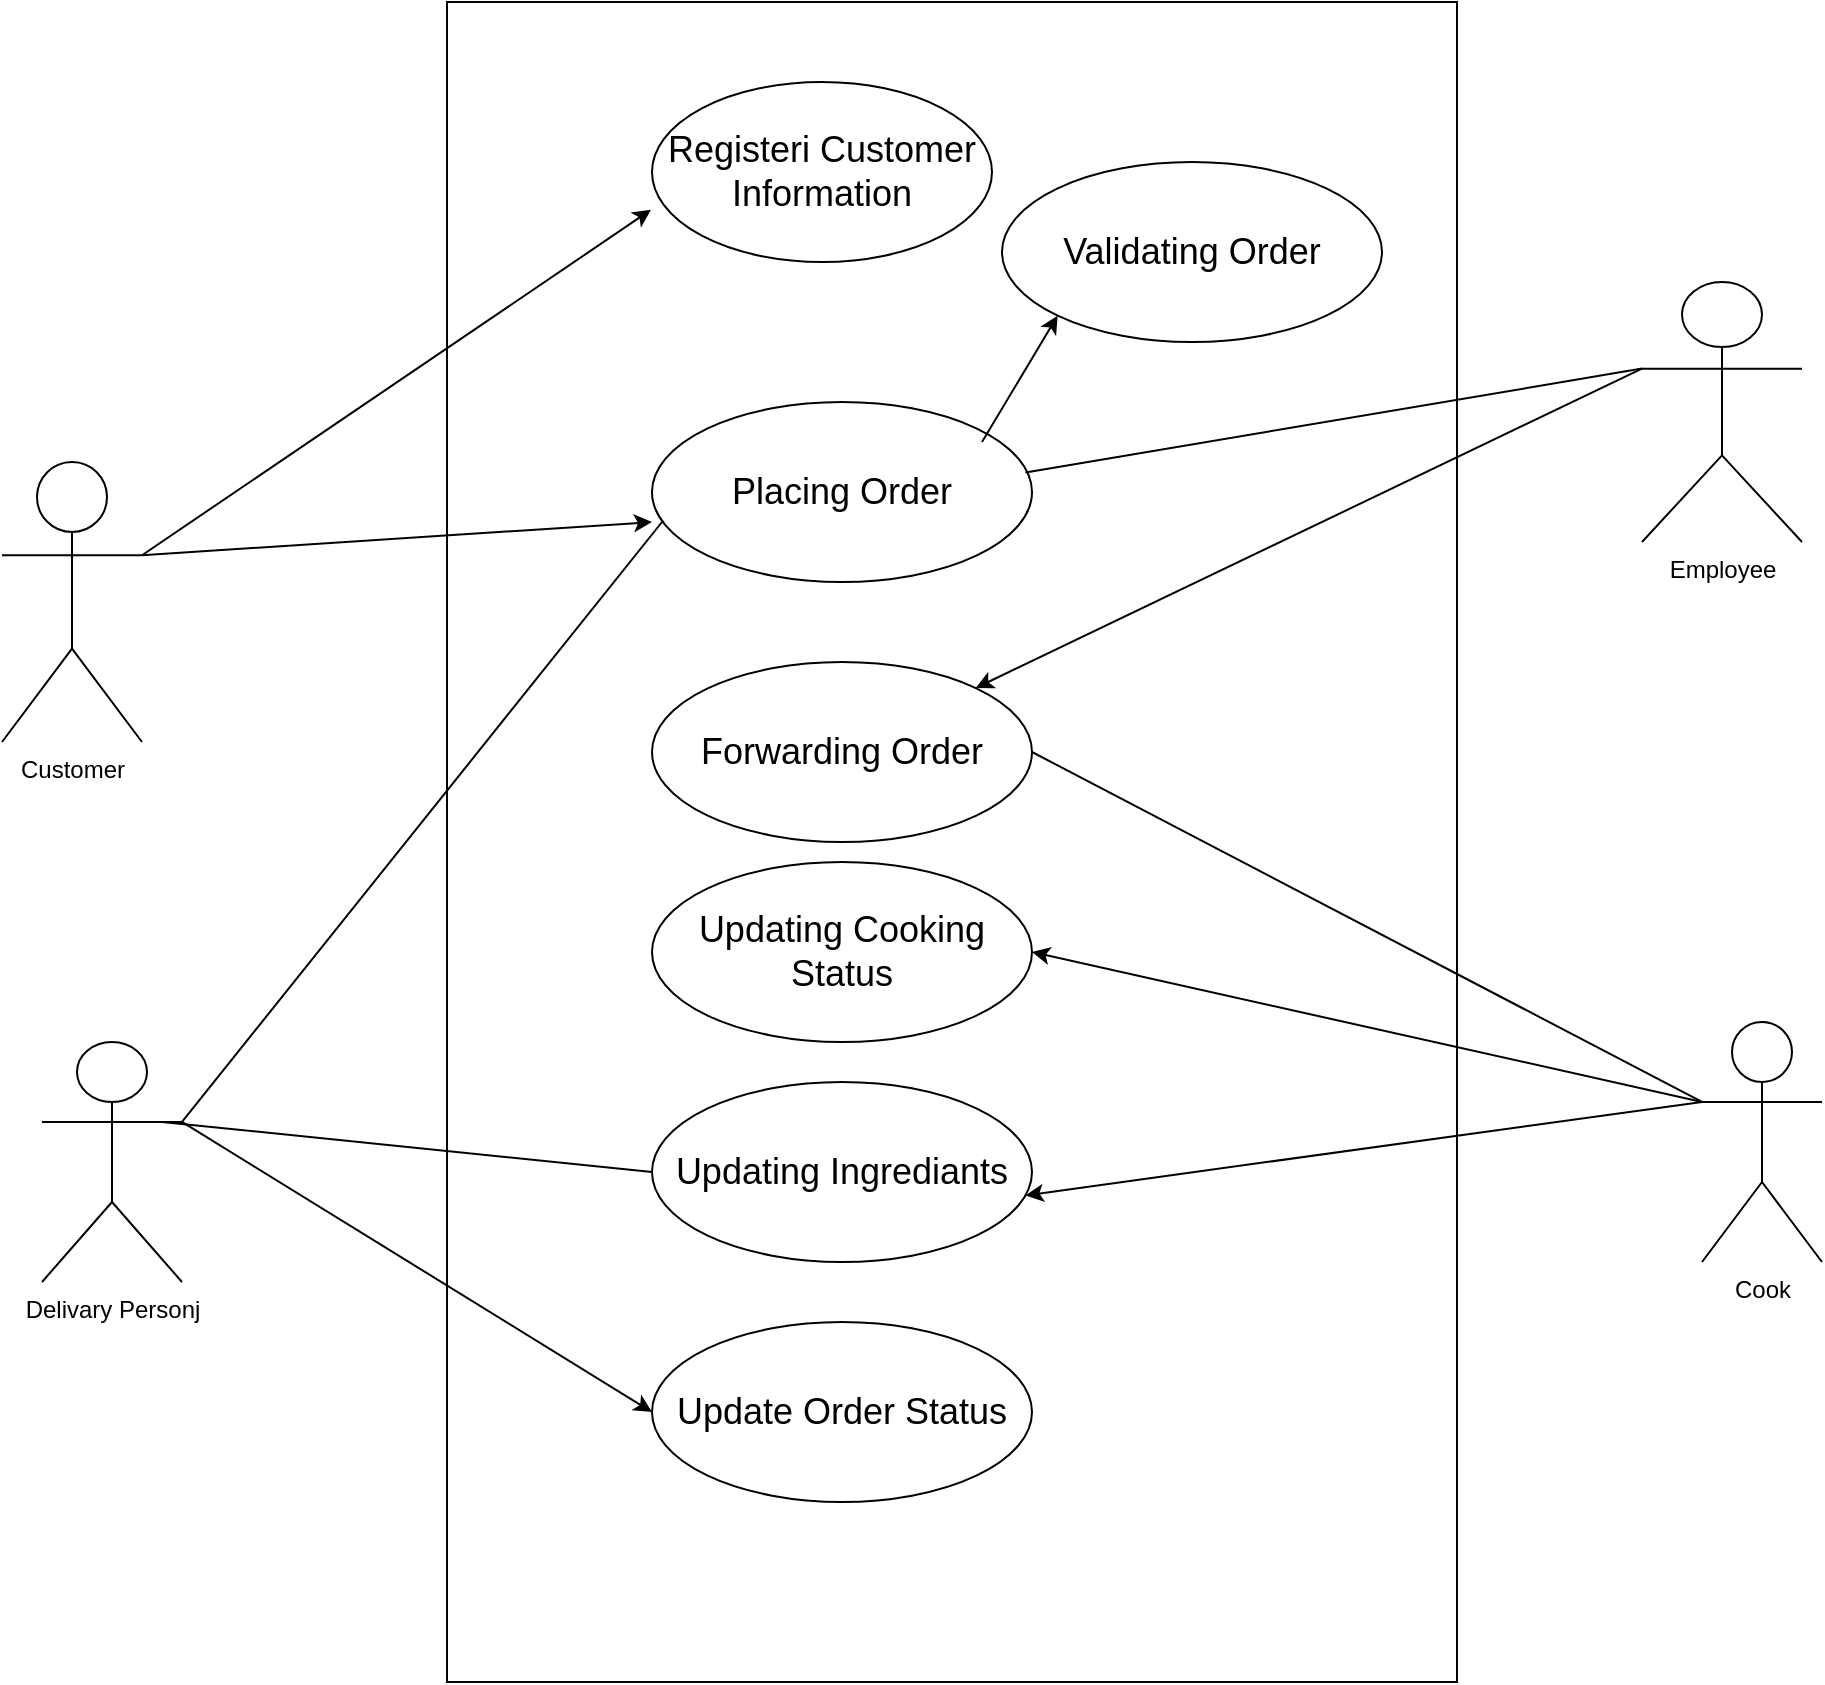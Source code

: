 <mxfile version="22.1.5" type="github">
  <diagram name="Page-1" id="zwRwwjjRxaTfwCph29uf">
    <mxGraphModel dx="1134" dy="2149" grid="1" gridSize="10" guides="1" tooltips="1" connect="1" arrows="1" fold="1" page="1" pageScale="1" pageWidth="850" pageHeight="1100" math="0" shadow="0">
      <root>
        <mxCell id="0" />
        <mxCell id="1" parent="0" />
        <mxCell id="CvVjKnviAac9zeY1umYU-1" value="" style="rounded=0;whiteSpace=wrap;html=1;strokeColor=#050505;" vertex="1" parent="1">
          <mxGeometry x="322.5" y="-460" width="505" height="840" as="geometry" />
        </mxCell>
        <mxCell id="CvVjKnviAac9zeY1umYU-2" value="Customer" style="shape=umlActor;verticalLabelPosition=bottom;verticalAlign=top;html=1;outlineConnect=0;" vertex="1" parent="1">
          <mxGeometry x="100" y="-230" width="70" height="140" as="geometry" />
        </mxCell>
        <mxCell id="CvVjKnviAac9zeY1umYU-3" value="Cook" style="shape=umlActor;verticalLabelPosition=bottom;verticalAlign=top;html=1;outlineConnect=0;" vertex="1" parent="1">
          <mxGeometry x="950" y="50" width="60" height="120" as="geometry" />
        </mxCell>
        <mxCell id="CvVjKnviAac9zeY1umYU-6" value="&lt;font style=&quot;font-size: 18px;&quot;&gt;Updating Cooking Status&lt;/font&gt;" style="ellipse;whiteSpace=wrap;html=1;" vertex="1" parent="1">
          <mxGeometry x="425" y="-30" width="190" height="90" as="geometry" />
        </mxCell>
        <mxCell id="CvVjKnviAac9zeY1umYU-8" value="&lt;font style=&quot;font-size: 18px;&quot;&gt;Updating Ingrediants&lt;/font&gt;" style="ellipse;whiteSpace=wrap;html=1;" vertex="1" parent="1">
          <mxGeometry x="425" y="80" width="190" height="90" as="geometry" />
        </mxCell>
        <mxCell id="CvVjKnviAac9zeY1umYU-9" value="&lt;font style=&quot;font-size: 18px;&quot;&gt;Forwarding Order&lt;/font&gt;" style="ellipse;whiteSpace=wrap;html=1;strokeColor=#000000;" vertex="1" parent="1">
          <mxGeometry x="425" y="-130" width="190" height="90" as="geometry" />
        </mxCell>
        <mxCell id="CvVjKnviAac9zeY1umYU-10" value="&lt;font style=&quot;font-size: 18px;&quot;&gt;Placing Order&lt;/font&gt;" style="ellipse;whiteSpace=wrap;html=1;" vertex="1" parent="1">
          <mxGeometry x="425" y="-260" width="190" height="90" as="geometry" />
        </mxCell>
        <mxCell id="CvVjKnviAac9zeY1umYU-11" value="&lt;font style=&quot;font-size: 18px;&quot;&gt;Validating Order&lt;/font&gt;" style="ellipse;whiteSpace=wrap;html=1;" vertex="1" parent="1">
          <mxGeometry x="600" y="-380" width="190" height="90" as="geometry" />
        </mxCell>
        <mxCell id="CvVjKnviAac9zeY1umYU-12" value="&lt;font style=&quot;font-size: 18px;&quot;&gt;Registeri Customer Information&lt;/font&gt;" style="ellipse;whiteSpace=wrap;html=1;" vertex="1" parent="1">
          <mxGeometry x="425" y="-420" width="170" height="90" as="geometry" />
        </mxCell>
        <mxCell id="CvVjKnviAac9zeY1umYU-14" value="Delivary Personj" style="shape=umlActor;verticalLabelPosition=bottom;verticalAlign=top;html=1;outlineConnect=0;" vertex="1" parent="1">
          <mxGeometry x="120" y="60" width="70" height="120" as="geometry" />
        </mxCell>
        <mxCell id="CvVjKnviAac9zeY1umYU-22" value="Employee" style="shape=umlActor;verticalLabelPosition=bottom;verticalAlign=top;html=1;outlineConnect=0;" vertex="1" parent="1">
          <mxGeometry x="920" y="-320" width="80" height="130" as="geometry" />
        </mxCell>
        <mxCell id="CvVjKnviAac9zeY1umYU-25" value="&lt;font style=&quot;font-size: 18px;&quot;&gt;Update Order Status&lt;/font&gt;" style="ellipse;whiteSpace=wrap;html=1;" vertex="1" parent="1">
          <mxGeometry x="425" y="200" width="190" height="90" as="geometry" />
        </mxCell>
        <mxCell id="CvVjKnviAac9zeY1umYU-38" style="edgeStyle=orthogonalEdgeStyle;rounded=0;orthogonalLoop=1;jettySize=auto;html=1;exitX=0.5;exitY=1;exitDx=0;exitDy=0;" edge="1" parent="1" source="CvVjKnviAac9zeY1umYU-25" target="CvVjKnviAac9zeY1umYU-25">
          <mxGeometry relative="1" as="geometry" />
        </mxCell>
        <mxCell id="CvVjKnviAac9zeY1umYU-40" value="" style="endArrow=classic;html=1;rounded=0;entryX=0;entryY=0.667;entryDx=0;entryDy=0;entryPerimeter=0;exitX=1;exitY=0.333;exitDx=0;exitDy=0;exitPerimeter=0;" edge="1" parent="1" source="CvVjKnviAac9zeY1umYU-2" target="CvVjKnviAac9zeY1umYU-10">
          <mxGeometry width="50" height="50" relative="1" as="geometry">
            <mxPoint x="272.5" y="-70" as="sourcePoint" />
            <mxPoint x="322.5" y="-120" as="targetPoint" />
          </mxGeometry>
        </mxCell>
        <mxCell id="CvVjKnviAac9zeY1umYU-43" value="" style="endArrow=classic;html=1;rounded=0;exitX=1;exitY=0.333;exitDx=0;exitDy=0;exitPerimeter=0;entryX=-0.003;entryY=0.71;entryDx=0;entryDy=0;entryPerimeter=0;" edge="1" parent="1" source="CvVjKnviAac9zeY1umYU-2" target="CvVjKnviAac9zeY1umYU-12">
          <mxGeometry width="50" height="50" relative="1" as="geometry">
            <mxPoint x="490" y="10" as="sourcePoint" />
            <mxPoint x="540" y="-40" as="targetPoint" />
          </mxGeometry>
        </mxCell>
        <mxCell id="CvVjKnviAac9zeY1umYU-44" value="" style="endArrow=classic;html=1;rounded=0;entryX=0;entryY=0.5;entryDx=0;entryDy=0;exitX=1;exitY=0.333;exitDx=0;exitDy=0;exitPerimeter=0;" edge="1" parent="1" source="CvVjKnviAac9zeY1umYU-14" target="CvVjKnviAac9zeY1umYU-25">
          <mxGeometry width="50" height="50" relative="1" as="geometry">
            <mxPoint x="490" y="-110" as="sourcePoint" />
            <mxPoint x="540" y="-160" as="targetPoint" />
          </mxGeometry>
        </mxCell>
        <mxCell id="CvVjKnviAac9zeY1umYU-45" value="" style="endArrow=classic;html=1;rounded=0;entryX=0;entryY=1;entryDx=0;entryDy=0;" edge="1" parent="1" target="CvVjKnviAac9zeY1umYU-11">
          <mxGeometry width="50" height="50" relative="1" as="geometry">
            <mxPoint x="590" y="-240" as="sourcePoint" />
            <mxPoint x="540" y="-160" as="targetPoint" />
          </mxGeometry>
        </mxCell>
        <mxCell id="CvVjKnviAac9zeY1umYU-46" value="" style="endArrow=classic;html=1;rounded=0;exitX=0;exitY=0.333;exitDx=0;exitDy=0;exitPerimeter=0;" edge="1" parent="1" source="CvVjKnviAac9zeY1umYU-22" target="CvVjKnviAac9zeY1umYU-9">
          <mxGeometry width="50" height="50" relative="1" as="geometry">
            <mxPoint x="490" y="-110" as="sourcePoint" />
            <mxPoint x="540" y="-160" as="targetPoint" />
          </mxGeometry>
        </mxCell>
        <mxCell id="CvVjKnviAac9zeY1umYU-47" value="" style="endArrow=classic;html=1;rounded=0;exitX=0;exitY=0.333;exitDx=0;exitDy=0;exitPerimeter=0;entryX=0.983;entryY=0.63;entryDx=0;entryDy=0;entryPerimeter=0;" edge="1" parent="1" source="CvVjKnviAac9zeY1umYU-3" target="CvVjKnviAac9zeY1umYU-8">
          <mxGeometry width="50" height="50" relative="1" as="geometry">
            <mxPoint x="490" y="-110" as="sourcePoint" />
            <mxPoint x="540" y="-160" as="targetPoint" />
          </mxGeometry>
        </mxCell>
        <mxCell id="CvVjKnviAac9zeY1umYU-48" value="" style="endArrow=classic;html=1;rounded=0;entryX=1;entryY=0.5;entryDx=0;entryDy=0;exitX=0;exitY=0.333;exitDx=0;exitDy=0;exitPerimeter=0;" edge="1" parent="1" source="CvVjKnviAac9zeY1umYU-3" target="CvVjKnviAac9zeY1umYU-6">
          <mxGeometry width="50" height="50" relative="1" as="geometry">
            <mxPoint x="940" y="100" as="sourcePoint" />
            <mxPoint x="540" y="-160" as="targetPoint" />
          </mxGeometry>
        </mxCell>
        <mxCell id="CvVjKnviAac9zeY1umYU-49" value="" style="endArrow=none;html=1;rounded=0;exitX=1;exitY=0.333;exitDx=0;exitDy=0;exitPerimeter=0;" edge="1" parent="1" source="CvVjKnviAac9zeY1umYU-14">
          <mxGeometry width="50" height="50" relative="1" as="geometry">
            <mxPoint x="200" y="90" as="sourcePoint" />
            <mxPoint x="430" y="-200" as="targetPoint" />
          </mxGeometry>
        </mxCell>
        <mxCell id="CvVjKnviAac9zeY1umYU-50" value="" style="endArrow=none;html=1;rounded=0;entryX=0;entryY=0.5;entryDx=0;entryDy=0;exitX=0.857;exitY=0.333;exitDx=0;exitDy=0;exitPerimeter=0;" edge="1" parent="1" source="CvVjKnviAac9zeY1umYU-14" target="CvVjKnviAac9zeY1umYU-8">
          <mxGeometry width="50" height="50" relative="1" as="geometry">
            <mxPoint x="190" y="100" as="sourcePoint" />
            <mxPoint x="540" y="-160" as="targetPoint" />
          </mxGeometry>
        </mxCell>
        <mxCell id="CvVjKnviAac9zeY1umYU-51" value="" style="endArrow=none;html=1;rounded=0;exitX=0.983;exitY=0.392;exitDx=0;exitDy=0;exitPerimeter=0;entryX=0;entryY=0.333;entryDx=0;entryDy=0;entryPerimeter=0;" edge="1" parent="1" source="CvVjKnviAac9zeY1umYU-10" target="CvVjKnviAac9zeY1umYU-22">
          <mxGeometry width="50" height="50" relative="1" as="geometry">
            <mxPoint x="490" y="-110" as="sourcePoint" />
            <mxPoint x="920" y="-270" as="targetPoint" />
          </mxGeometry>
        </mxCell>
        <mxCell id="CvVjKnviAac9zeY1umYU-52" value="" style="endArrow=none;html=1;rounded=0;exitX=0;exitY=0.333;exitDx=0;exitDy=0;exitPerimeter=0;entryX=1;entryY=0.5;entryDx=0;entryDy=0;" edge="1" parent="1" source="CvVjKnviAac9zeY1umYU-3" target="CvVjKnviAac9zeY1umYU-9">
          <mxGeometry width="50" height="50" relative="1" as="geometry">
            <mxPoint x="490" y="-110" as="sourcePoint" />
            <mxPoint x="540" y="-160" as="targetPoint" />
          </mxGeometry>
        </mxCell>
      </root>
    </mxGraphModel>
  </diagram>
</mxfile>

